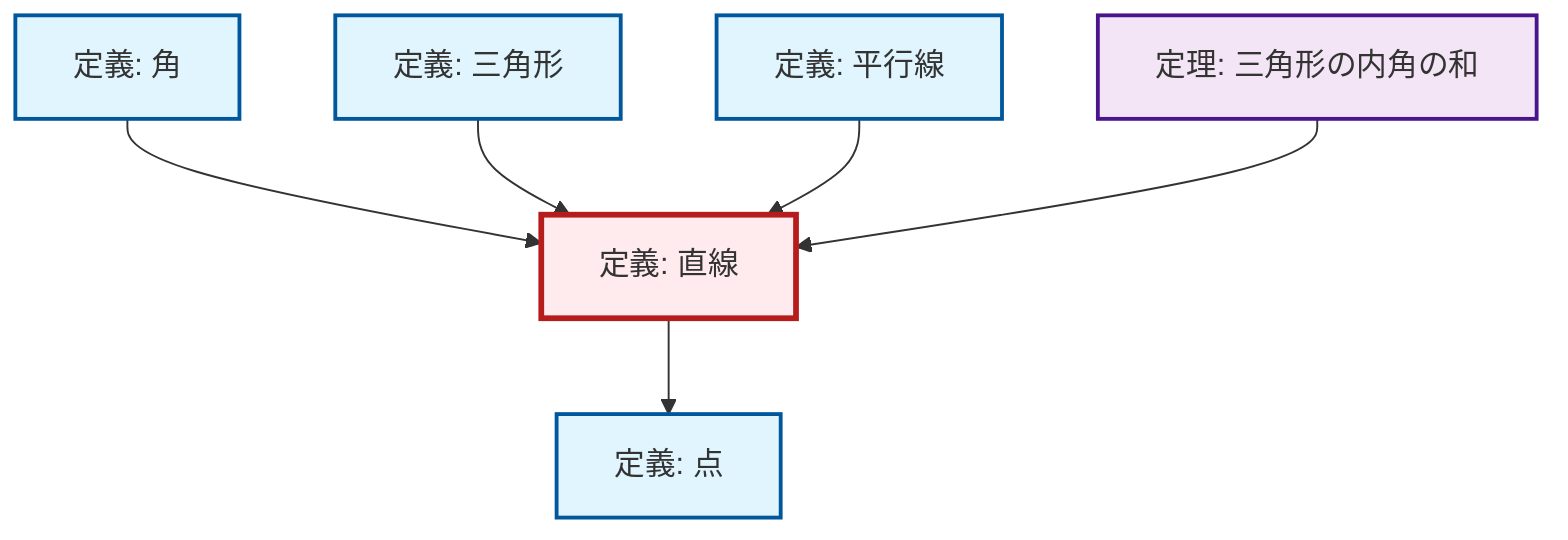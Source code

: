 graph TD
    classDef definition fill:#e1f5fe,stroke:#01579b,stroke-width:2px
    classDef theorem fill:#f3e5f5,stroke:#4a148c,stroke-width:2px
    classDef axiom fill:#fff3e0,stroke:#e65100,stroke-width:2px
    classDef example fill:#e8f5e9,stroke:#1b5e20,stroke-width:2px
    classDef current fill:#ffebee,stroke:#b71c1c,stroke-width:3px
    def-line["定義: 直線"]:::definition
    def-angle["定義: 角"]:::definition
    def-triangle["定義: 三角形"]:::definition
    def-point["定義: 点"]:::definition
    def-parallel["定義: 平行線"]:::definition
    thm-angle-sum-triangle["定理: 三角形の内角の和"]:::theorem
    def-angle --> def-line
    def-line --> def-point
    def-triangle --> def-line
    def-parallel --> def-line
    thm-angle-sum-triangle --> def-line
    class def-line current